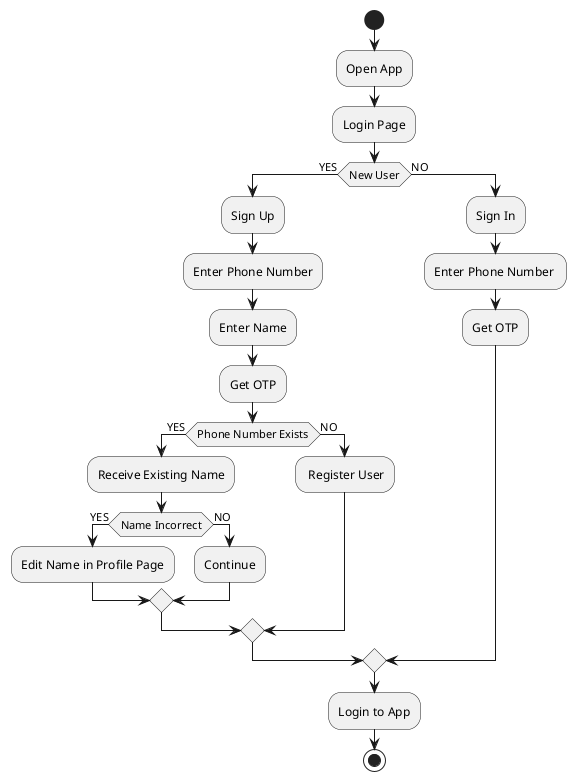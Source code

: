 @startuml
'https://plantuml.com/activity-diagram-beta

start
:Open App;
:Login Page;
if (New User) then (YES)
  :Sign Up;
  :Enter Phone Number;
  :Enter Name;
  :Get OTP;
    if (Phone Number Exists) then (YES)
        :Receive Existing Name;
        if (Name Incorrect) then (YES)
          :Edit Name in Profile Page;
        else (NO)
          :Continue;
        endif
    else (NO)
        : Register User;
    endif

  else (NO)
    :Sign In;
    :Enter Phone Number ;
    :Get OTP;
  endif

:Login to App;
stop

@enduml

